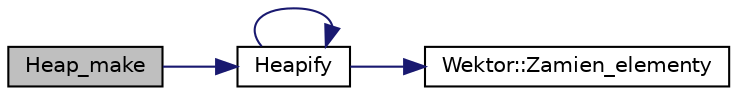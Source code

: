 digraph G
{
  edge [fontname="Helvetica",fontsize="10",labelfontname="Helvetica",labelfontsize="10"];
  node [fontname="Helvetica",fontsize="10",shape=record];
  rankdir="LR";
  Node1 [label="Heap_make",height=0.2,width=0.4,color="black", fillcolor="grey75", style="filled" fontcolor="black"];
  Node1 -> Node2 [color="midnightblue",fontsize="10",style="solid",fontname="Helvetica"];
  Node2 [label="Heapify",height=0.2,width=0.4,color="black", fillcolor="white", style="filled",URL="$sortowanie_8hh.html#ab3dc82e133dd7bebb85d0bd97238b48c",tooltip="Funkcja pomocnicza sortowania Heapsort."];
  Node2 -> Node3 [color="midnightblue",fontsize="10",style="solid",fontname="Helvetica"];
  Node3 [label="Wektor::Zamien_elementy",height=0.2,width=0.4,color="black", fillcolor="white", style="filled",URL="$class_wektor.html#a46dc763191a79b5d9a4d390515f97696",tooltip="Zamiena elementow wektora."];
  Node2 -> Node2 [color="midnightblue",fontsize="10",style="solid",fontname="Helvetica"];
}
